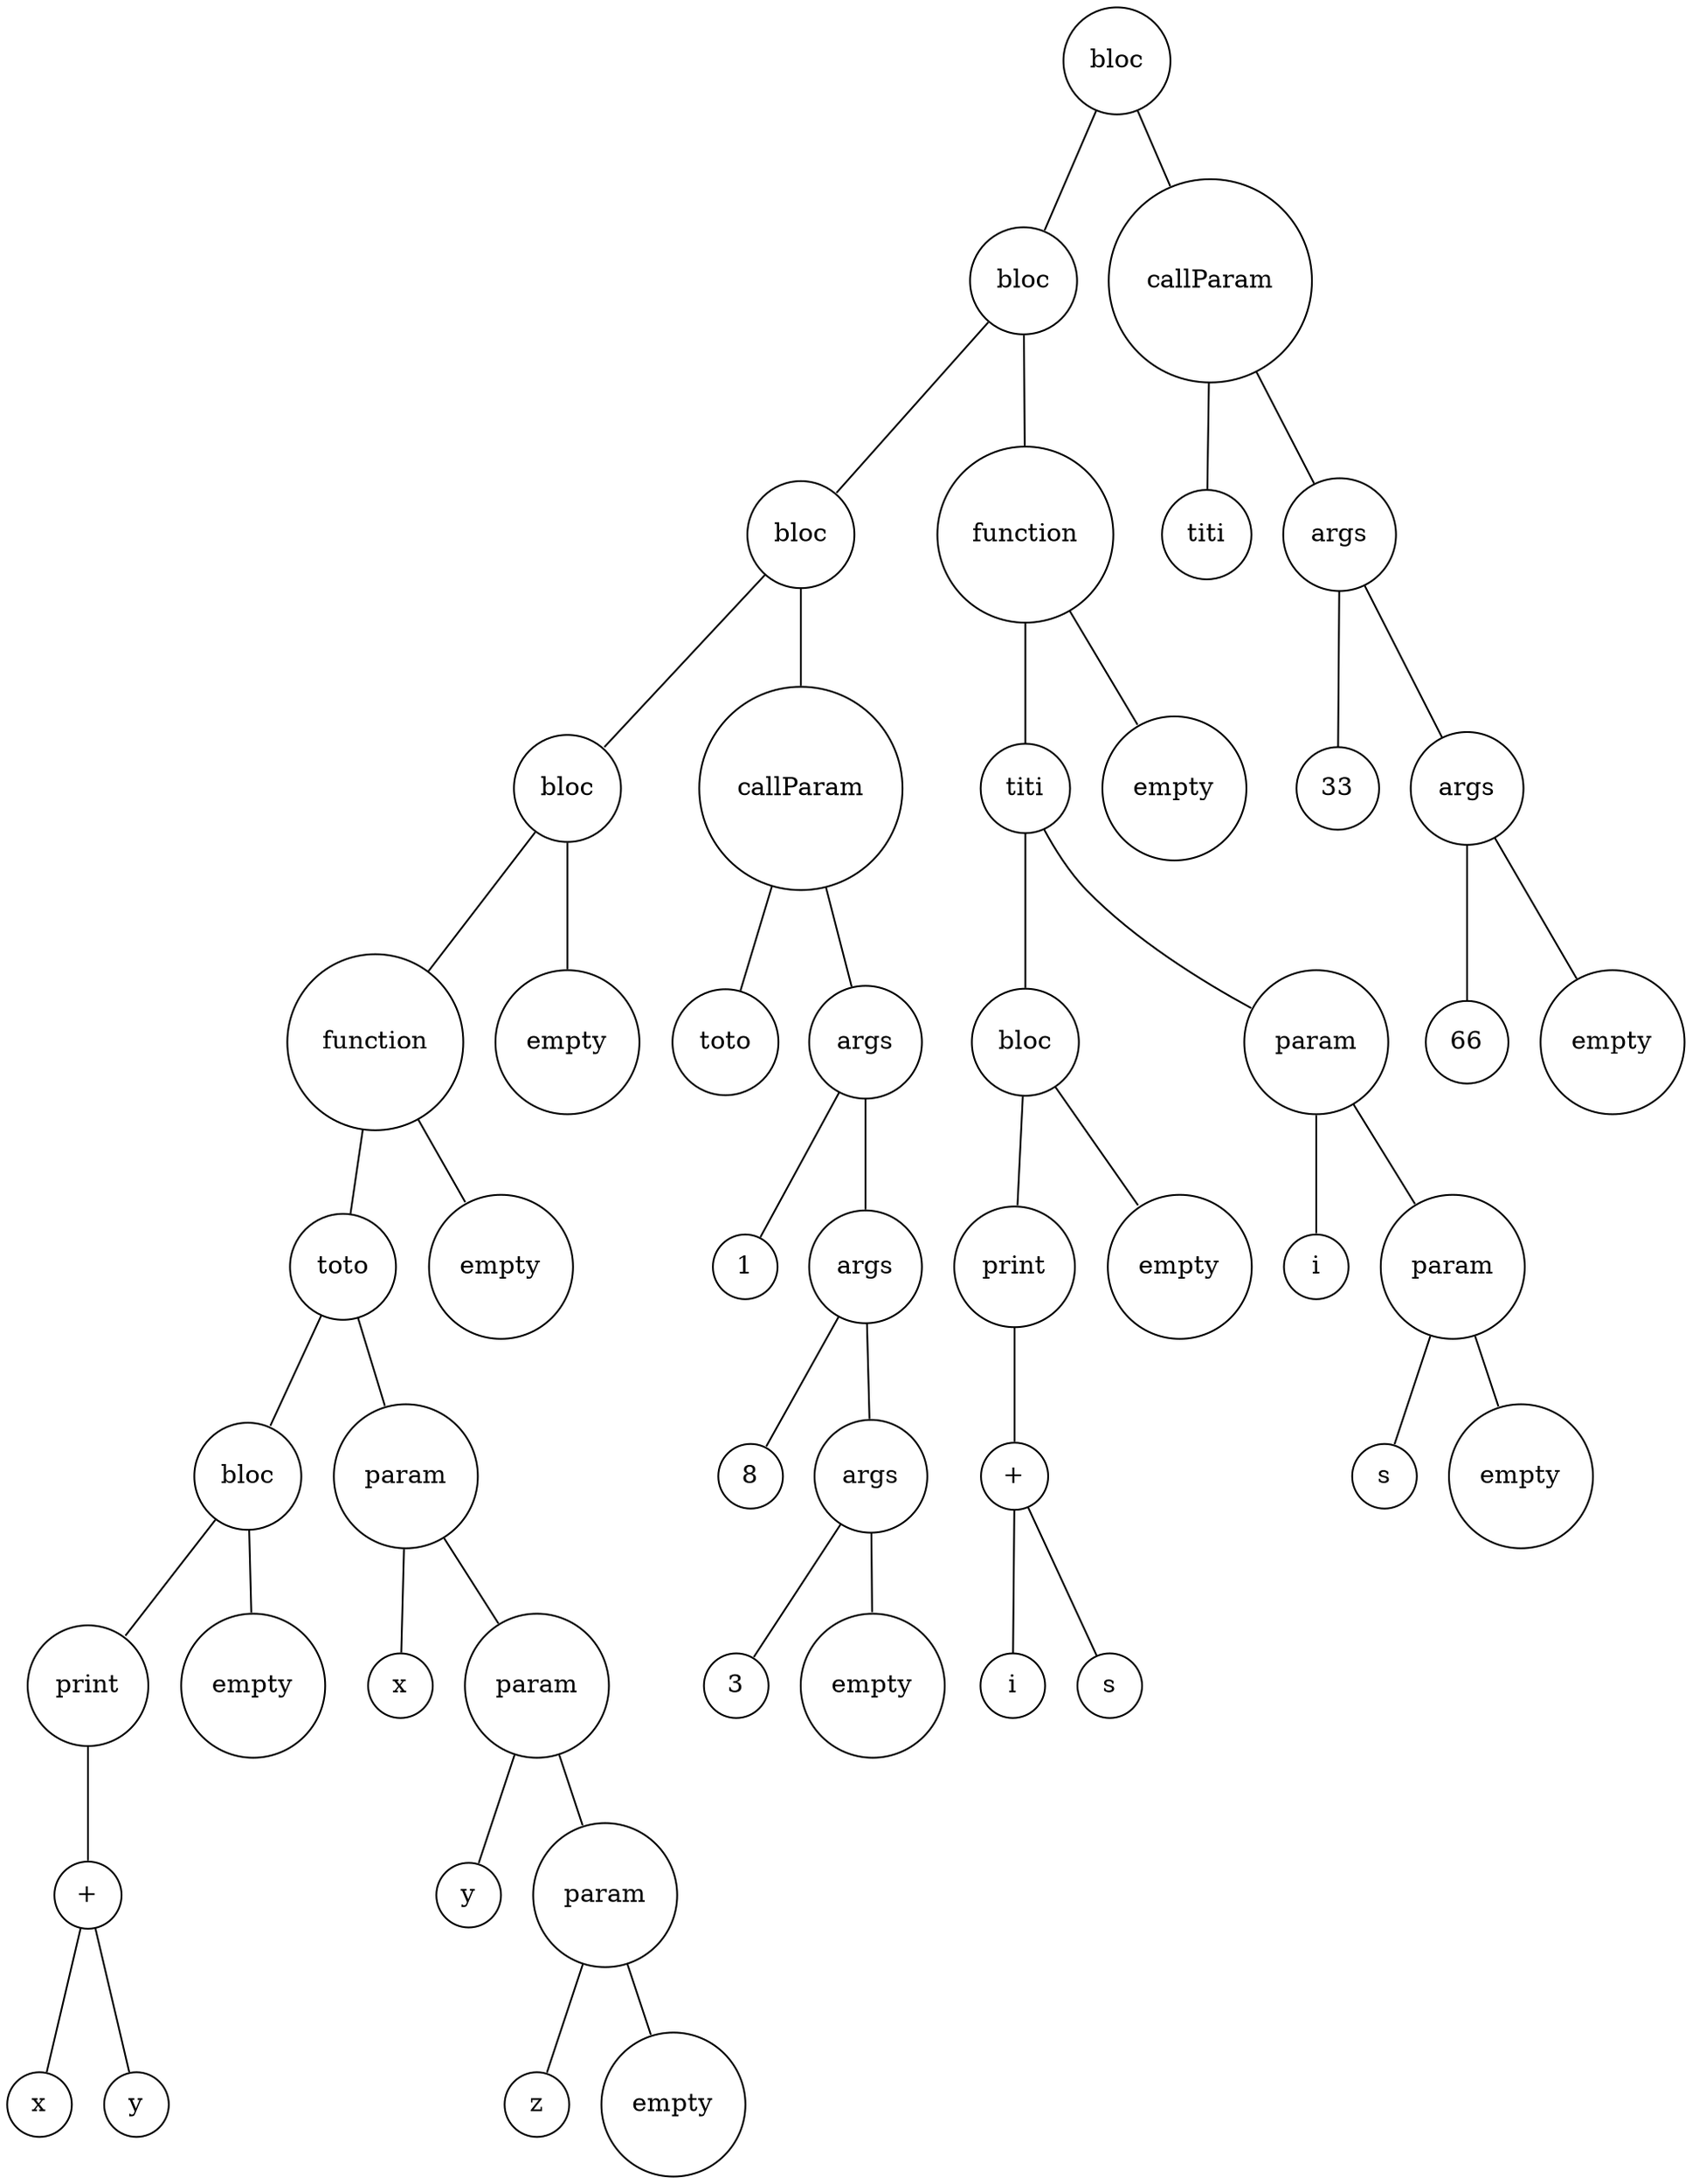 digraph {
	node [shape=circle]
	"8b8022a4-e976-4921-94b9-286de784c962" [label=bloc]
	"f07cc21f-1bb8-43e1-aee3-3607c61c0150" [label=bloc]
	"490ebd2d-ec71-48e7-92c4-f5ddeb04c832" [label=bloc]
	"89ddb737-2bcf-4a39-a8ae-69c2a6dee902" [label=bloc]
	"ad843af4-3c5f-4529-8b64-9437f550c6a9" [label=function]
	"04cde13a-9202-4637-9a36-14c90c8b561e" [label=toto]
	"d80c343f-cd20-4930-9b88-4c2d242baca4" [label=bloc]
	"23f49a23-e77f-4b2b-bab2-feb932f4ef9d" [label=print]
	"f9dbf170-1055-471e-8fd6-a5be96525e81" [label="+"]
	"f52f278d-d419-4472-832b-3cb81e5fc69e" [label=x]
	"f9dbf170-1055-471e-8fd6-a5be96525e81" -> "f52f278d-d419-4472-832b-3cb81e5fc69e" [arrowsize=0]
	"be205625-ebab-49e4-b10a-1d0922bb4af1" [label=y]
	"f9dbf170-1055-471e-8fd6-a5be96525e81" -> "be205625-ebab-49e4-b10a-1d0922bb4af1" [arrowsize=0]
	"23f49a23-e77f-4b2b-bab2-feb932f4ef9d" -> "f9dbf170-1055-471e-8fd6-a5be96525e81" [arrowsize=0]
	"d80c343f-cd20-4930-9b88-4c2d242baca4" -> "23f49a23-e77f-4b2b-bab2-feb932f4ef9d" [arrowsize=0]
	"7d7bf2a1-5e29-4573-b584-1b2916283b18" [label=empty]
	"d80c343f-cd20-4930-9b88-4c2d242baca4" -> "7d7bf2a1-5e29-4573-b584-1b2916283b18" [arrowsize=0]
	"04cde13a-9202-4637-9a36-14c90c8b561e" -> "d80c343f-cd20-4930-9b88-4c2d242baca4" [arrowsize=0]
	"7598ebe3-ea63-4220-b9ff-5f8bbf8622ba" [label=param]
	"dda51542-7750-476a-8b00-fa6bdd197d00" [label=x]
	"7598ebe3-ea63-4220-b9ff-5f8bbf8622ba" -> "dda51542-7750-476a-8b00-fa6bdd197d00" [arrowsize=0]
	"e4bd3c2a-b3a7-4ca4-8ce5-360bd76037af" [label=param]
	"c3df96e7-41fd-40e9-8004-ba366904e560" [label=y]
	"e4bd3c2a-b3a7-4ca4-8ce5-360bd76037af" -> "c3df96e7-41fd-40e9-8004-ba366904e560" [arrowsize=0]
	"435605b1-0692-4cae-8537-ba4e3bcf366d" [label=param]
	"9ba0c5d9-d591-4c7d-a3a4-37fdc1e633fb" [label=z]
	"435605b1-0692-4cae-8537-ba4e3bcf366d" -> "9ba0c5d9-d591-4c7d-a3a4-37fdc1e633fb" [arrowsize=0]
	"68f51e8c-c3e8-461a-b52b-6a91ee74702f" [label=empty]
	"435605b1-0692-4cae-8537-ba4e3bcf366d" -> "68f51e8c-c3e8-461a-b52b-6a91ee74702f" [arrowsize=0]
	"e4bd3c2a-b3a7-4ca4-8ce5-360bd76037af" -> "435605b1-0692-4cae-8537-ba4e3bcf366d" [arrowsize=0]
	"7598ebe3-ea63-4220-b9ff-5f8bbf8622ba" -> "e4bd3c2a-b3a7-4ca4-8ce5-360bd76037af" [arrowsize=0]
	"04cde13a-9202-4637-9a36-14c90c8b561e" -> "7598ebe3-ea63-4220-b9ff-5f8bbf8622ba" [arrowsize=0]
	"ad843af4-3c5f-4529-8b64-9437f550c6a9" -> "04cde13a-9202-4637-9a36-14c90c8b561e" [arrowsize=0]
	"ee547c35-5f0c-49c2-8c84-76426b346f51" [label=empty]
	"ad843af4-3c5f-4529-8b64-9437f550c6a9" -> "ee547c35-5f0c-49c2-8c84-76426b346f51" [arrowsize=0]
	"89ddb737-2bcf-4a39-a8ae-69c2a6dee902" -> "ad843af4-3c5f-4529-8b64-9437f550c6a9" [arrowsize=0]
	"501502f3-6cb5-4763-a27b-0c995c2d5e7d" [label=empty]
	"89ddb737-2bcf-4a39-a8ae-69c2a6dee902" -> "501502f3-6cb5-4763-a27b-0c995c2d5e7d" [arrowsize=0]
	"490ebd2d-ec71-48e7-92c4-f5ddeb04c832" -> "89ddb737-2bcf-4a39-a8ae-69c2a6dee902" [arrowsize=0]
	"4c084452-13ab-401c-9b77-72249b72c817" [label=callParam]
	"1f861b7b-6ca7-4e5e-b409-587fa7874828" [label=toto]
	"4c084452-13ab-401c-9b77-72249b72c817" -> "1f861b7b-6ca7-4e5e-b409-587fa7874828" [arrowsize=0]
	"3f3bf441-44c0-4528-ab1d-0d5822da56e5" [label=args]
	"be903f95-1a62-4709-9da4-80b19a4f8a33" [label=1]
	"3f3bf441-44c0-4528-ab1d-0d5822da56e5" -> "be903f95-1a62-4709-9da4-80b19a4f8a33" [arrowsize=0]
	"7f455c48-21c9-4b5a-be8f-a33aea4c1b64" [label=args]
	"da8c3b23-9332-40a2-9811-4c3d33e3ea8d" [label=8]
	"7f455c48-21c9-4b5a-be8f-a33aea4c1b64" -> "da8c3b23-9332-40a2-9811-4c3d33e3ea8d" [arrowsize=0]
	"990addc7-1697-4b54-922c-d5c841cd4ad6" [label=args]
	"33f2360c-1b55-41f2-8eca-b1bc0c0ad9f0" [label=3]
	"990addc7-1697-4b54-922c-d5c841cd4ad6" -> "33f2360c-1b55-41f2-8eca-b1bc0c0ad9f0" [arrowsize=0]
	"164b9e1d-d080-4bb9-9258-e13f46a2cc5a" [label=empty]
	"990addc7-1697-4b54-922c-d5c841cd4ad6" -> "164b9e1d-d080-4bb9-9258-e13f46a2cc5a" [arrowsize=0]
	"7f455c48-21c9-4b5a-be8f-a33aea4c1b64" -> "990addc7-1697-4b54-922c-d5c841cd4ad6" [arrowsize=0]
	"3f3bf441-44c0-4528-ab1d-0d5822da56e5" -> "7f455c48-21c9-4b5a-be8f-a33aea4c1b64" [arrowsize=0]
	"4c084452-13ab-401c-9b77-72249b72c817" -> "3f3bf441-44c0-4528-ab1d-0d5822da56e5" [arrowsize=0]
	"490ebd2d-ec71-48e7-92c4-f5ddeb04c832" -> "4c084452-13ab-401c-9b77-72249b72c817" [arrowsize=0]
	"f07cc21f-1bb8-43e1-aee3-3607c61c0150" -> "490ebd2d-ec71-48e7-92c4-f5ddeb04c832" [arrowsize=0]
	"e8660bd2-a31e-44f7-a228-41db051b79c9" [label=function]
	"c04b9a36-544f-4534-ab09-36095c5154d9" [label=titi]
	"0dffb629-7da0-42f7-8a92-057bc7a66eda" [label=bloc]
	"dff874d2-8649-4ea5-b71b-3cb681c4c133" [label=print]
	"a4deaf7f-8f2a-40f9-8189-b6ed41f75a98" [label="+"]
	"82c160c2-27bf-4159-aad6-d740c866d891" [label=i]
	"a4deaf7f-8f2a-40f9-8189-b6ed41f75a98" -> "82c160c2-27bf-4159-aad6-d740c866d891" [arrowsize=0]
	"95a073eb-d5a9-4de9-a1a8-728c13c60c0c" [label=s]
	"a4deaf7f-8f2a-40f9-8189-b6ed41f75a98" -> "95a073eb-d5a9-4de9-a1a8-728c13c60c0c" [arrowsize=0]
	"dff874d2-8649-4ea5-b71b-3cb681c4c133" -> "a4deaf7f-8f2a-40f9-8189-b6ed41f75a98" [arrowsize=0]
	"0dffb629-7da0-42f7-8a92-057bc7a66eda" -> "dff874d2-8649-4ea5-b71b-3cb681c4c133" [arrowsize=0]
	"f7fcb386-1f44-4458-9ce1-ec8fd8c6fe7a" [label=empty]
	"0dffb629-7da0-42f7-8a92-057bc7a66eda" -> "f7fcb386-1f44-4458-9ce1-ec8fd8c6fe7a" [arrowsize=0]
	"c04b9a36-544f-4534-ab09-36095c5154d9" -> "0dffb629-7da0-42f7-8a92-057bc7a66eda" [arrowsize=0]
	"cd58fa31-3ec7-469e-a8a8-59a45af4deb7" [label=param]
	"679e2cd8-f500-4689-93a8-b8c6f306f6c8" [label=i]
	"cd58fa31-3ec7-469e-a8a8-59a45af4deb7" -> "679e2cd8-f500-4689-93a8-b8c6f306f6c8" [arrowsize=0]
	"8c790de0-d598-4ae8-94c1-a2574893c69a" [label=param]
	"a70ac333-574e-4ebd-9491-111e8f312438" [label=s]
	"8c790de0-d598-4ae8-94c1-a2574893c69a" -> "a70ac333-574e-4ebd-9491-111e8f312438" [arrowsize=0]
	"122692b8-53b5-4116-b96c-2944407d58bc" [label=empty]
	"8c790de0-d598-4ae8-94c1-a2574893c69a" -> "122692b8-53b5-4116-b96c-2944407d58bc" [arrowsize=0]
	"cd58fa31-3ec7-469e-a8a8-59a45af4deb7" -> "8c790de0-d598-4ae8-94c1-a2574893c69a" [arrowsize=0]
	"c04b9a36-544f-4534-ab09-36095c5154d9" -> "cd58fa31-3ec7-469e-a8a8-59a45af4deb7" [arrowsize=0]
	"e8660bd2-a31e-44f7-a228-41db051b79c9" -> "c04b9a36-544f-4534-ab09-36095c5154d9" [arrowsize=0]
	"2a1da761-d7ec-4bfb-8d1e-7ce6c610941d" [label=empty]
	"e8660bd2-a31e-44f7-a228-41db051b79c9" -> "2a1da761-d7ec-4bfb-8d1e-7ce6c610941d" [arrowsize=0]
	"f07cc21f-1bb8-43e1-aee3-3607c61c0150" -> "e8660bd2-a31e-44f7-a228-41db051b79c9" [arrowsize=0]
	"8b8022a4-e976-4921-94b9-286de784c962" -> "f07cc21f-1bb8-43e1-aee3-3607c61c0150" [arrowsize=0]
	"5708808a-515e-4d43-a6c5-7167aff3d8d7" [label=callParam]
	"e378886c-368c-4152-9de6-1e667ef6e552" [label=titi]
	"5708808a-515e-4d43-a6c5-7167aff3d8d7" -> "e378886c-368c-4152-9de6-1e667ef6e552" [arrowsize=0]
	"cd482b43-7f93-4e8c-b87d-0929dc35d680" [label=args]
	"6a674f2d-8c99-435d-a2c6-b6c74cb3c131" [label=33]
	"cd482b43-7f93-4e8c-b87d-0929dc35d680" -> "6a674f2d-8c99-435d-a2c6-b6c74cb3c131" [arrowsize=0]
	"02e51abd-0d6f-42a3-a1d0-19d8556c7775" [label=args]
	"105ee7f2-63e1-4e8c-93e1-903412781327" [label=66]
	"02e51abd-0d6f-42a3-a1d0-19d8556c7775" -> "105ee7f2-63e1-4e8c-93e1-903412781327" [arrowsize=0]
	"7341b614-3d76-453a-a359-c7d225097165" [label=empty]
	"02e51abd-0d6f-42a3-a1d0-19d8556c7775" -> "7341b614-3d76-453a-a359-c7d225097165" [arrowsize=0]
	"cd482b43-7f93-4e8c-b87d-0929dc35d680" -> "02e51abd-0d6f-42a3-a1d0-19d8556c7775" [arrowsize=0]
	"5708808a-515e-4d43-a6c5-7167aff3d8d7" -> "cd482b43-7f93-4e8c-b87d-0929dc35d680" [arrowsize=0]
	"8b8022a4-e976-4921-94b9-286de784c962" -> "5708808a-515e-4d43-a6c5-7167aff3d8d7" [arrowsize=0]
}
